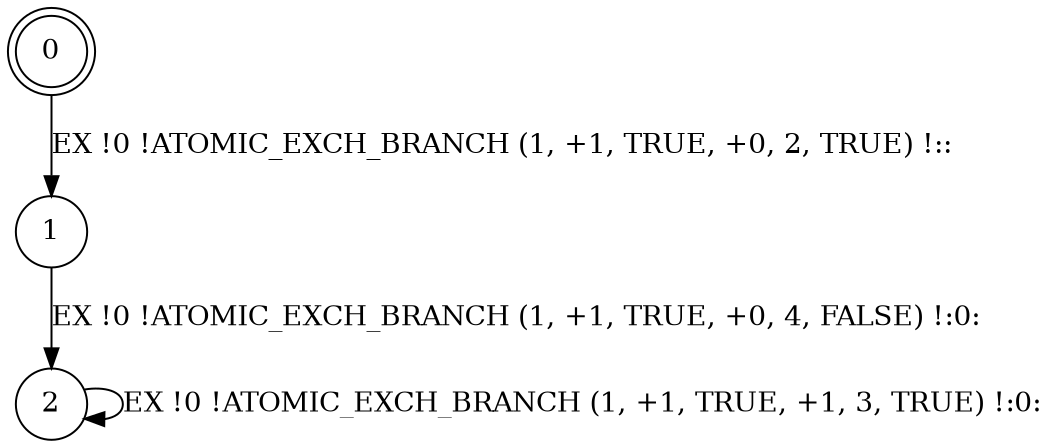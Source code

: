 digraph BCG {
size = "7, 10.5";
center = TRUE;
node [shape = circle];
0 [peripheries = 2];
0 -> 1 [label = "EX !0 !ATOMIC_EXCH_BRANCH (1, +1, TRUE, +0, 2, TRUE) !::"];
1 -> 2 [label = "EX !0 !ATOMIC_EXCH_BRANCH (1, +1, TRUE, +0, 4, FALSE) !:0:"];
2 -> 2 [label = "EX !0 !ATOMIC_EXCH_BRANCH (1, +1, TRUE, +1, 3, TRUE) !:0:"];
}

